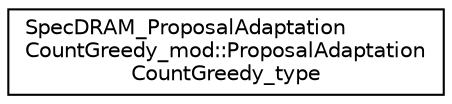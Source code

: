 digraph "Graphical Class Hierarchy"
{
 // LATEX_PDF_SIZE
  edge [fontname="Helvetica",fontsize="10",labelfontname="Helvetica",labelfontsize="10"];
  node [fontname="Helvetica",fontsize="10",shape=record];
  rankdir="LR";
  Node0 [label="SpecDRAM_ProposalAdaptation\lCountGreedy_mod::ProposalAdaptation\lCountGreedy_type",height=0.2,width=0.4,color="black", fillcolor="white", style="filled",URL="$structSpecDRAM__ProposalAdaptationCountGreedy__mod_1_1ProposalAdaptationCountGreedy__type.html",tooltip=" "];
}
